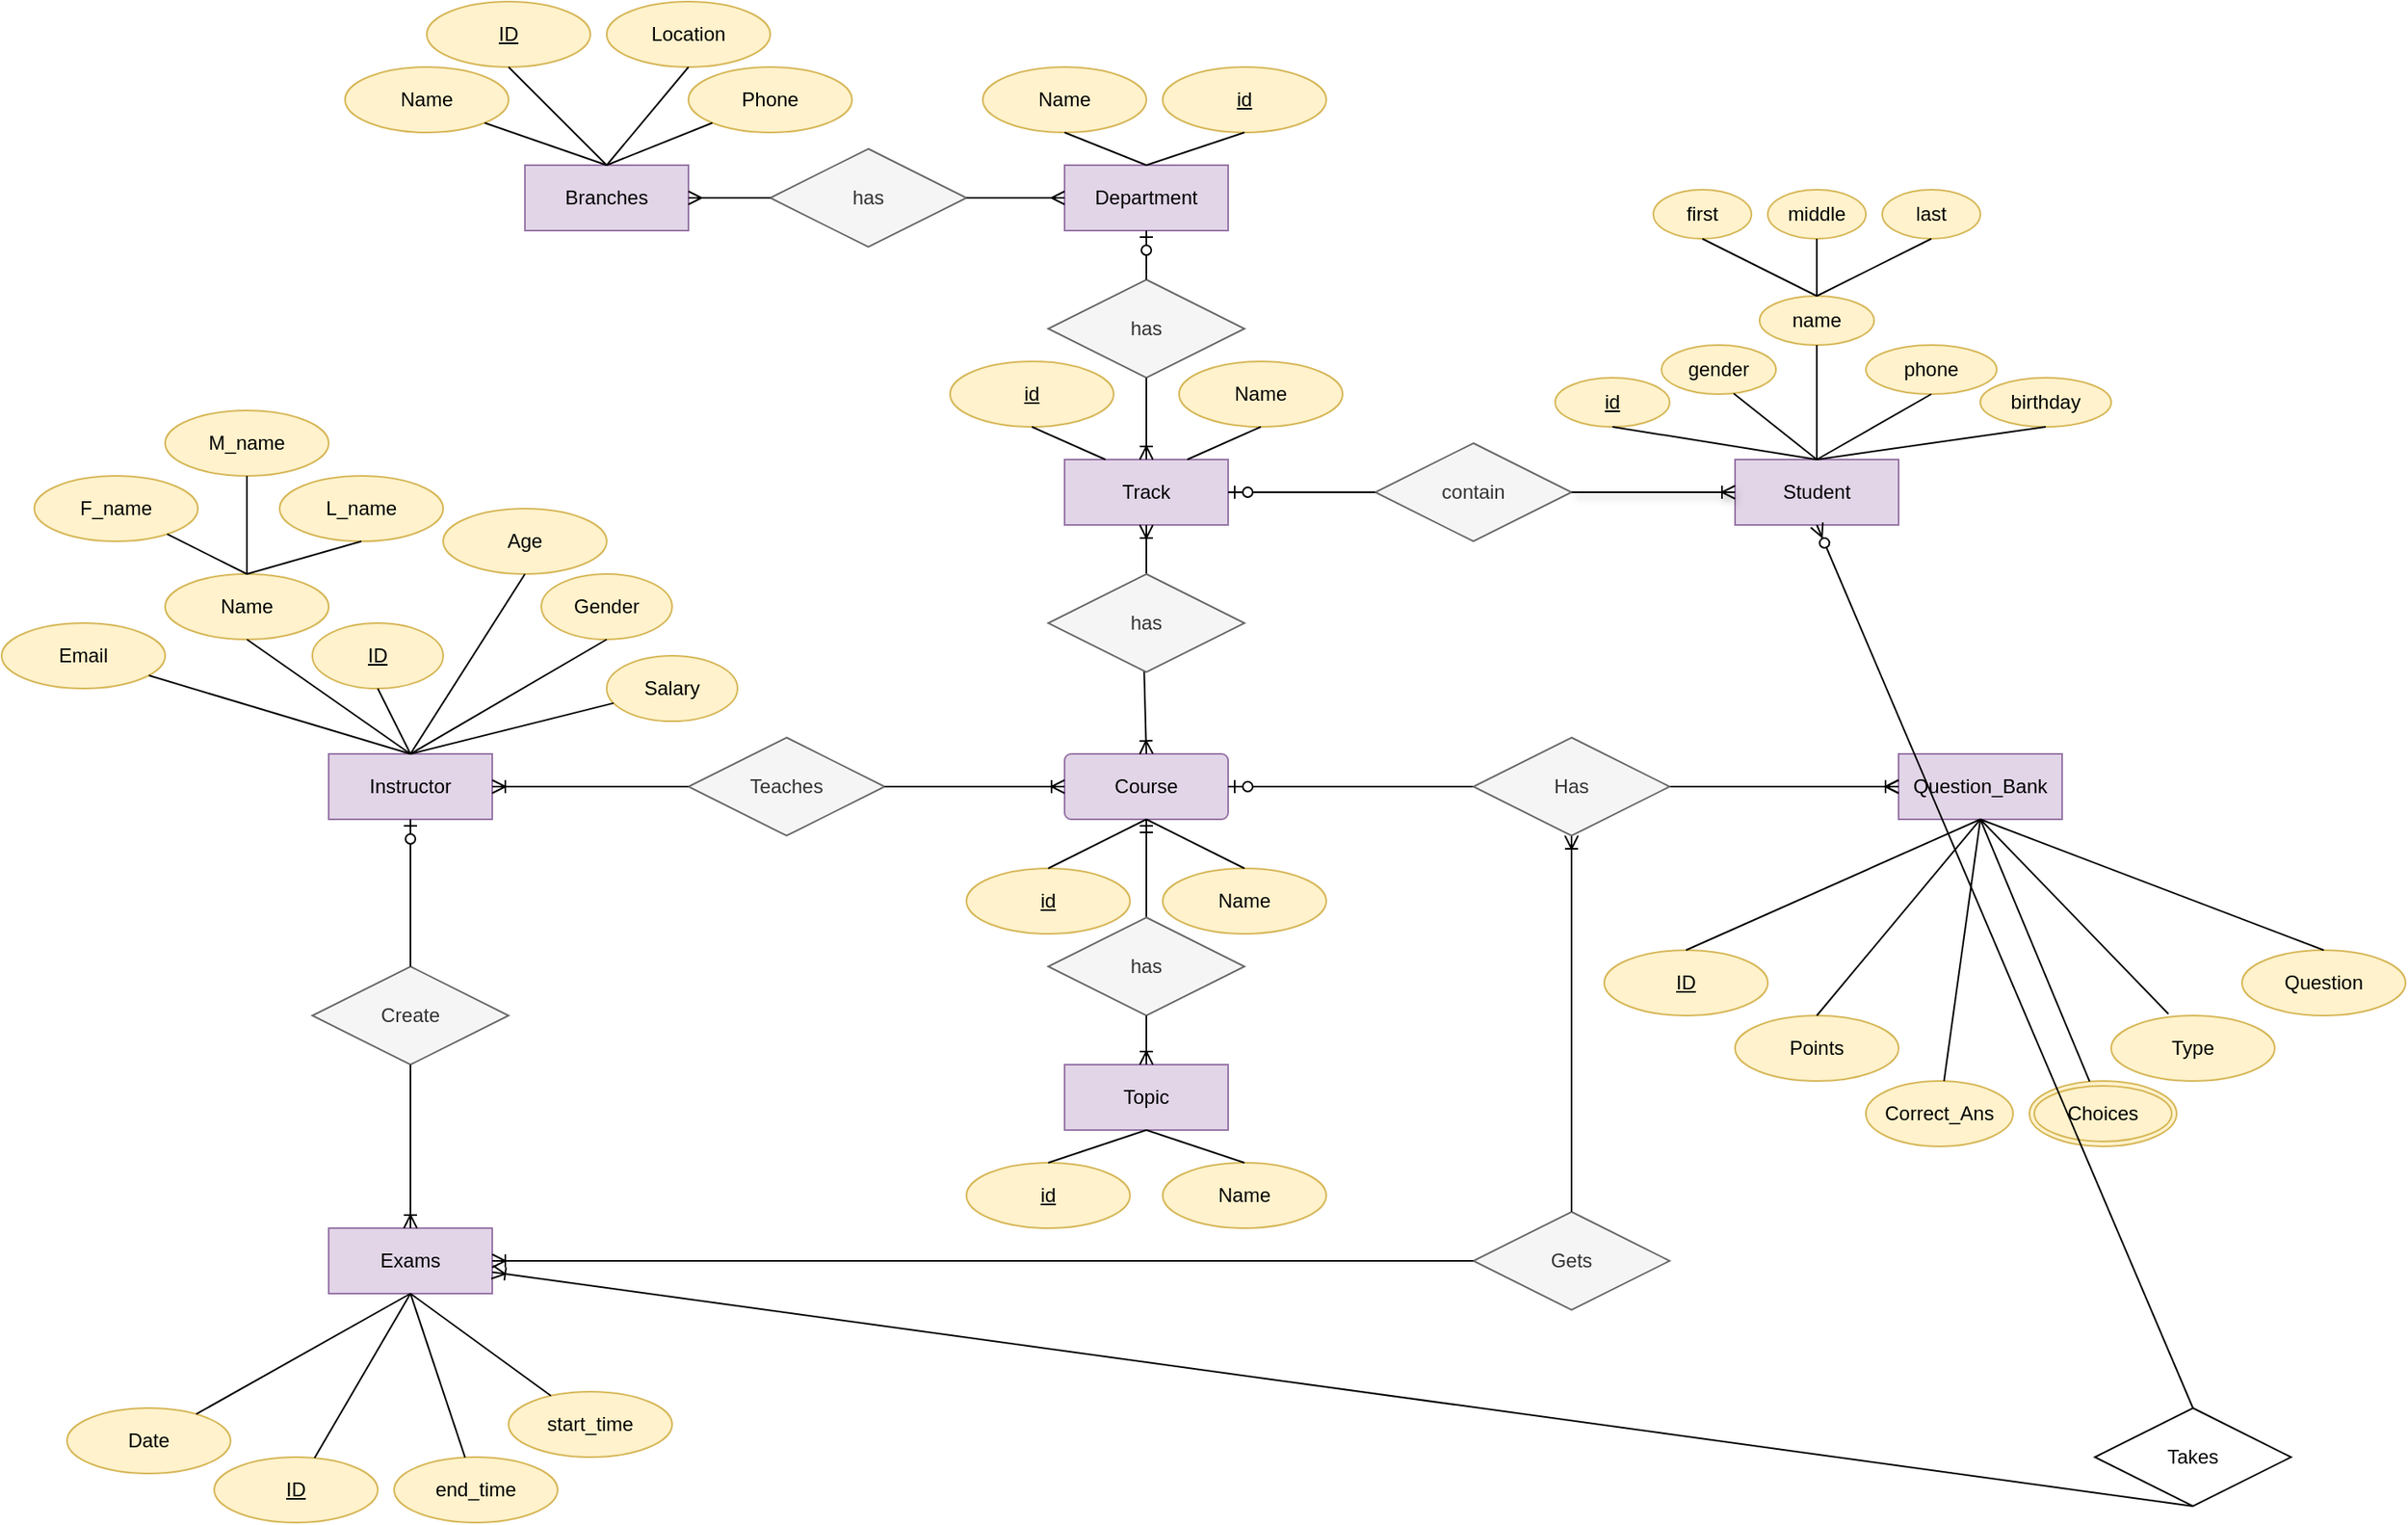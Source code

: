 <mxfile version="26.0.5">
  <diagram name="Page-1" id="814hH2JLdUSQldoOu_sA">
    <mxGraphModel dx="-4080" dy="834" grid="1" gridSize="10" guides="1" tooltips="1" connect="1" arrows="1" fold="1" page="0" pageScale="1" pageWidth="1400" pageHeight="850" math="0" shadow="0">
      <root>
        <mxCell id="0" />
        <mxCell id="1" parent="0" />
        <mxCell id="0iq-7-bF7IzyFGE6YVm_-5" value="Name" style="ellipse;whiteSpace=wrap;html=1;align=center;fillColor=#fff2cc;strokeColor=#d6b656;" parent="1" vertex="1">
          <mxGeometry x="5960" y="20" width="100" height="40" as="geometry" />
        </mxCell>
        <mxCell id="0iq-7-bF7IzyFGE6YVm_-6" value="id" style="ellipse;whiteSpace=wrap;html=1;align=center;fontStyle=4;fillColor=#fff2cc;strokeColor=#d6b656;" parent="1" vertex="1">
          <mxGeometry x="6070" y="20" width="100" height="40" as="geometry" />
        </mxCell>
        <mxCell id="wmDvbTXlGFTgHskODQBr-15" value="Instructor" style="whiteSpace=wrap;html=1;align=center;fillColor=#e1d5e7;strokeColor=#9673a6;" parent="1" vertex="1">
          <mxGeometry x="5560" y="440" width="100" height="40" as="geometry" />
        </mxCell>
        <mxCell id="wmDvbTXlGFTgHskODQBr-16" value="Name" style="ellipse;whiteSpace=wrap;html=1;align=center;fillColor=#fff2cc;strokeColor=#d6b656;" parent="1" vertex="1">
          <mxGeometry x="5460" y="330" width="100" height="40" as="geometry" />
        </mxCell>
        <mxCell id="wmDvbTXlGFTgHskODQBr-17" value="Age" style="ellipse;whiteSpace=wrap;html=1;align=center;fillColor=#fff2cc;strokeColor=#d6b656;" parent="1" vertex="1">
          <mxGeometry x="5630" y="290" width="100" height="40" as="geometry" />
        </mxCell>
        <mxCell id="wmDvbTXlGFTgHskODQBr-18" value="Salary" style="ellipse;whiteSpace=wrap;html=1;align=center;fillColor=#fff2cc;strokeColor=#d6b656;" parent="1" vertex="1">
          <mxGeometry x="5730" y="380" width="80" height="40" as="geometry" />
        </mxCell>
        <mxCell id="wmDvbTXlGFTgHskODQBr-19" value="Gender" style="ellipse;whiteSpace=wrap;html=1;align=center;fillColor=#fff2cc;strokeColor=#d6b656;" parent="1" vertex="1">
          <mxGeometry x="5690" y="330" width="80" height="40" as="geometry" />
        </mxCell>
        <mxCell id="wmDvbTXlGFTgHskODQBr-20" value="ID" style="ellipse;whiteSpace=wrap;html=1;align=center;fontStyle=4;fillColor=#fff2cc;strokeColor=#d6b656;" parent="1" vertex="1">
          <mxGeometry x="6340" y="560" width="100" height="40" as="geometry" />
        </mxCell>
        <mxCell id="wmDvbTXlGFTgHskODQBr-23" value="ID" style="ellipse;whiteSpace=wrap;html=1;align=center;fontStyle=4;fillColor=#fff2cc;strokeColor=#d6b656;" parent="1" vertex="1">
          <mxGeometry x="5490" y="870" width="100" height="40" as="geometry" />
        </mxCell>
        <mxCell id="wmDvbTXlGFTgHskODQBr-26" value="ID" style="ellipse;whiteSpace=wrap;html=1;align=center;fontStyle=4;fillColor=#fff2cc;strokeColor=#d6b656;" parent="1" vertex="1">
          <mxGeometry x="5550" y="360" width="80" height="40" as="geometry" />
        </mxCell>
        <mxCell id="wmDvbTXlGFTgHskODQBr-27" value="Date" style="ellipse;whiteSpace=wrap;html=1;align=center;fillColor=#fff2cc;strokeColor=#d6b656;" parent="1" vertex="1">
          <mxGeometry x="5400" y="840" width="100" height="40" as="geometry" />
        </mxCell>
        <mxCell id="wmDvbTXlGFTgHskODQBr-28" value="F_name" style="ellipse;whiteSpace=wrap;html=1;align=center;fillColor=#fff2cc;strokeColor=#d6b656;" parent="1" vertex="1">
          <mxGeometry x="5380" y="270" width="100" height="40" as="geometry" />
        </mxCell>
        <mxCell id="wmDvbTXlGFTgHskODQBr-29" value="M_name" style="ellipse;whiteSpace=wrap;html=1;align=center;fillColor=#fff2cc;strokeColor=#d6b656;" parent="1" vertex="1">
          <mxGeometry x="5460" y="230" width="100" height="40" as="geometry" />
        </mxCell>
        <mxCell id="wmDvbTXlGFTgHskODQBr-30" value="L_name" style="ellipse;whiteSpace=wrap;html=1;align=center;fillColor=#fff2cc;strokeColor=#d6b656;" parent="1" vertex="1">
          <mxGeometry x="5530" y="270" width="100" height="40" as="geometry" />
        </mxCell>
        <mxCell id="wmDvbTXlGFTgHskODQBr-31" value="Email" style="ellipse;whiteSpace=wrap;html=1;align=center;fillColor=#fff2cc;strokeColor=#d6b656;" parent="1" vertex="1">
          <mxGeometry x="5360" y="360" width="100" height="40" as="geometry" />
        </mxCell>
        <mxCell id="wmDvbTXlGFTgHskODQBr-32" value="" style="endArrow=none;html=1;rounded=0;entryX=0.5;entryY=0;entryDx=0;entryDy=0;" parent="1" source="wmDvbTXlGFTgHskODQBr-29" target="wmDvbTXlGFTgHskODQBr-16" edge="1">
          <mxGeometry relative="1" as="geometry">
            <mxPoint x="5360" y="320" as="sourcePoint" />
            <mxPoint x="5520" y="320" as="targetPoint" />
          </mxGeometry>
        </mxCell>
        <mxCell id="wmDvbTXlGFTgHskODQBr-33" value="" style="endArrow=none;html=1;rounded=0;exitX=0.5;exitY=1;exitDx=0;exitDy=0;" parent="1" source="wmDvbTXlGFTgHskODQBr-30" edge="1">
          <mxGeometry relative="1" as="geometry">
            <mxPoint x="5360" y="320" as="sourcePoint" />
            <mxPoint x="5510" y="330" as="targetPoint" />
          </mxGeometry>
        </mxCell>
        <mxCell id="wmDvbTXlGFTgHskODQBr-34" value="" style="endArrow=none;html=1;rounded=0;entryX=0.5;entryY=1;entryDx=0;entryDy=0;" parent="1" target="wmDvbTXlGFTgHskODQBr-16" edge="1">
          <mxGeometry relative="1" as="geometry">
            <mxPoint x="5610" y="440" as="sourcePoint" />
            <mxPoint x="5520" y="320" as="targetPoint" />
          </mxGeometry>
        </mxCell>
        <mxCell id="wmDvbTXlGFTgHskODQBr-35" value="" style="endArrow=none;html=1;rounded=0;exitX=0.5;exitY=0;exitDx=0;exitDy=0;" parent="1" source="wmDvbTXlGFTgHskODQBr-16" target="wmDvbTXlGFTgHskODQBr-28" edge="1">
          <mxGeometry relative="1" as="geometry">
            <mxPoint x="5360" y="320" as="sourcePoint" />
            <mxPoint x="5520" y="320" as="targetPoint" />
          </mxGeometry>
        </mxCell>
        <mxCell id="wmDvbTXlGFTgHskODQBr-36" value="" style="endArrow=none;html=1;rounded=0;exitX=0.5;exitY=1;exitDx=0;exitDy=0;" parent="1" source="wmDvbTXlGFTgHskODQBr-26" edge="1">
          <mxGeometry relative="1" as="geometry">
            <mxPoint x="5360" y="320" as="sourcePoint" />
            <mxPoint x="5610" y="440" as="targetPoint" />
          </mxGeometry>
        </mxCell>
        <mxCell id="wmDvbTXlGFTgHskODQBr-37" value="" style="endArrow=none;html=1;rounded=0;exitX=0.5;exitY=0;exitDx=0;exitDy=0;" parent="1" source="wmDvbTXlGFTgHskODQBr-15" target="wmDvbTXlGFTgHskODQBr-31" edge="1">
          <mxGeometry relative="1" as="geometry">
            <mxPoint x="5360" y="320" as="sourcePoint" />
            <mxPoint x="5520" y="320" as="targetPoint" />
          </mxGeometry>
        </mxCell>
        <mxCell id="wmDvbTXlGFTgHskODQBr-40" value="" style="endArrow=none;html=1;rounded=0;exitX=0.5;exitY=0;exitDx=0;exitDy=0;entryX=0.5;entryY=1;entryDx=0;entryDy=0;" parent="1" source="wmDvbTXlGFTgHskODQBr-15" target="wmDvbTXlGFTgHskODQBr-17" edge="1">
          <mxGeometry relative="1" as="geometry">
            <mxPoint x="5360" y="320" as="sourcePoint" />
            <mxPoint x="5520" y="320" as="targetPoint" />
          </mxGeometry>
        </mxCell>
        <mxCell id="wmDvbTXlGFTgHskODQBr-41" value="" style="endArrow=none;html=1;rounded=0;entryX=0.5;entryY=1;entryDx=0;entryDy=0;" parent="1" target="wmDvbTXlGFTgHskODQBr-19" edge="1">
          <mxGeometry relative="1" as="geometry">
            <mxPoint x="5610" y="440" as="sourcePoint" />
            <mxPoint x="5520" y="320" as="targetPoint" />
          </mxGeometry>
        </mxCell>
        <mxCell id="wmDvbTXlGFTgHskODQBr-42" value="" style="endArrow=none;html=1;rounded=0;exitX=0.5;exitY=0;exitDx=0;exitDy=0;" parent="1" source="wmDvbTXlGFTgHskODQBr-15" target="wmDvbTXlGFTgHskODQBr-18" edge="1">
          <mxGeometry relative="1" as="geometry">
            <mxPoint x="5360" y="320" as="sourcePoint" />
            <mxPoint x="5750" y="460" as="targetPoint" />
          </mxGeometry>
        </mxCell>
        <mxCell id="wmDvbTXlGFTgHskODQBr-43" value="Exams" style="whiteSpace=wrap;html=1;align=center;fillColor=#e1d5e7;strokeColor=#9673a6;" parent="1" vertex="1">
          <mxGeometry x="5560" y="730" width="100" height="40" as="geometry" />
        </mxCell>
        <mxCell id="wmDvbTXlGFTgHskODQBr-44" value="Question_Bank" style="whiteSpace=wrap;html=1;align=center;fillColor=#e1d5e7;strokeColor=#9673a6;" parent="1" vertex="1">
          <mxGeometry x="6520" y="440" width="100" height="40" as="geometry" />
        </mxCell>
        <mxCell id="wmDvbTXlGFTgHskODQBr-45" value="end_time" style="ellipse;whiteSpace=wrap;html=1;align=center;fillColor=#fff2cc;strokeColor=#d6b656;" parent="1" vertex="1">
          <mxGeometry x="5600" y="870" width="100" height="40" as="geometry" />
        </mxCell>
        <mxCell id="wmDvbTXlGFTgHskODQBr-46" value="start_time" style="ellipse;whiteSpace=wrap;html=1;align=center;fillColor=#fff2cc;strokeColor=#d6b656;" parent="1" vertex="1">
          <mxGeometry x="5670" y="830" width="100" height="40" as="geometry" />
        </mxCell>
        <mxCell id="wmDvbTXlGFTgHskODQBr-47" value="Type" style="ellipse;whiteSpace=wrap;html=1;align=center;fillColor=#fff2cc;strokeColor=#d6b656;" parent="1" vertex="1">
          <mxGeometry x="6650" y="600" width="100" height="40" as="geometry" />
        </mxCell>
        <mxCell id="wmDvbTXlGFTgHskODQBr-48" value="" style="endArrow=none;html=1;rounded=0;exitX=0.5;exitY=1;exitDx=0;exitDy=0;" parent="1" source="wmDvbTXlGFTgHskODQBr-43" target="wmDvbTXlGFTgHskODQBr-46" edge="1">
          <mxGeometry relative="1" as="geometry">
            <mxPoint x="5445" y="870" as="sourcePoint" />
            <mxPoint x="5615" y="930" as="targetPoint" />
          </mxGeometry>
        </mxCell>
        <mxCell id="wmDvbTXlGFTgHskODQBr-49" value="" style="endArrow=none;html=1;rounded=0;entryX=0.5;entryY=1;entryDx=0;entryDy=0;" parent="1" source="wmDvbTXlGFTgHskODQBr-45" target="wmDvbTXlGFTgHskODQBr-43" edge="1">
          <mxGeometry relative="1" as="geometry">
            <mxPoint x="5445" y="870" as="sourcePoint" />
            <mxPoint x="5605" y="870" as="targetPoint" />
          </mxGeometry>
        </mxCell>
        <mxCell id="wmDvbTXlGFTgHskODQBr-50" value="" style="endArrow=none;html=1;rounded=0;entryX=0.5;entryY=1;entryDx=0;entryDy=0;" parent="1" source="wmDvbTXlGFTgHskODQBr-27" edge="1">
          <mxGeometry relative="1" as="geometry">
            <mxPoint x="5405" y="840" as="sourcePoint" />
            <mxPoint x="5610" y="770" as="targetPoint" />
          </mxGeometry>
        </mxCell>
        <mxCell id="wmDvbTXlGFTgHskODQBr-51" value="" style="endArrow=none;html=1;rounded=0;entryX=0.5;entryY=1;entryDx=0;entryDy=0;" parent="1" source="wmDvbTXlGFTgHskODQBr-23" target="wmDvbTXlGFTgHskODQBr-43" edge="1">
          <mxGeometry relative="1" as="geometry">
            <mxPoint x="5395" y="900" as="sourcePoint" />
            <mxPoint x="5605" y="870" as="targetPoint" />
          </mxGeometry>
        </mxCell>
        <mxCell id="wmDvbTXlGFTgHskODQBr-54" value="Points" style="ellipse;whiteSpace=wrap;html=1;align=center;fillColor=#fff2cc;strokeColor=#d6b656;" parent="1" vertex="1">
          <mxGeometry x="6420" y="600" width="100" height="40" as="geometry" />
        </mxCell>
        <mxCell id="wmDvbTXlGFTgHskODQBr-56" value="Correct_Ans" style="ellipse;whiteSpace=wrap;html=1;align=center;fillColor=#fff2cc;strokeColor=#d6b656;" parent="1" vertex="1">
          <mxGeometry x="6500" y="640" width="90" height="40" as="geometry" />
        </mxCell>
        <mxCell id="wmDvbTXlGFTgHskODQBr-57" value="Question" style="ellipse;whiteSpace=wrap;html=1;align=center;fillColor=#fff2cc;strokeColor=#d6b656;" parent="1" vertex="1">
          <mxGeometry x="6730" y="560" width="100" height="40" as="geometry" />
        </mxCell>
        <mxCell id="wmDvbTXlGFTgHskODQBr-59" value="Choices" style="ellipse;shape=doubleEllipse;margin=3;whiteSpace=wrap;html=1;align=center;fillColor=#fff2cc;strokeColor=#d6b656;" parent="1" vertex="1">
          <mxGeometry x="6600" y="640" width="90" height="40" as="geometry" />
        </mxCell>
        <mxCell id="wmDvbTXlGFTgHskODQBr-60" value="" style="endArrow=none;html=1;rounded=0;entryX=0.5;entryY=1;entryDx=0;entryDy=0;exitX=0.5;exitY=0;exitDx=0;exitDy=0;" parent="1" source="wmDvbTXlGFTgHskODQBr-20" target="wmDvbTXlGFTgHskODQBr-44" edge="1">
          <mxGeometry relative="1" as="geometry">
            <mxPoint x="6456" y="420" as="sourcePoint" />
            <mxPoint x="6486.06" y="390" as="targetPoint" />
          </mxGeometry>
        </mxCell>
        <mxCell id="wmDvbTXlGFTgHskODQBr-62" value="" style="endArrow=none;html=1;rounded=0;exitX=0.5;exitY=0;exitDx=0;exitDy=0;entryX=0.5;entryY=1;entryDx=0;entryDy=0;" parent="1" source="wmDvbTXlGFTgHskODQBr-57" target="wmDvbTXlGFTgHskODQBr-44" edge="1">
          <mxGeometry relative="1" as="geometry">
            <mxPoint x="6326.06" y="390" as="sourcePoint" />
            <mxPoint x="6486.06" y="390" as="targetPoint" />
          </mxGeometry>
        </mxCell>
        <mxCell id="wmDvbTXlGFTgHskODQBr-63" value="" style="endArrow=none;html=1;rounded=0;entryX=0.5;entryY=1;entryDx=0;entryDy=0;exitX=0.5;exitY=0;exitDx=0;exitDy=0;" parent="1" source="wmDvbTXlGFTgHskODQBr-54" target="wmDvbTXlGFTgHskODQBr-44" edge="1">
          <mxGeometry relative="1" as="geometry">
            <mxPoint x="6422.996" y="511.182" as="sourcePoint" />
            <mxPoint x="6486.06" y="390" as="targetPoint" />
          </mxGeometry>
        </mxCell>
        <mxCell id="wmDvbTXlGFTgHskODQBr-64" value="" style="endArrow=none;html=1;rounded=0;exitX=0.35;exitY=-0.025;exitDx=0;exitDy=0;exitPerimeter=0;entryX=0.5;entryY=1;entryDx=0;entryDy=0;" parent="1" source="wmDvbTXlGFTgHskODQBr-47" target="wmDvbTXlGFTgHskODQBr-44" edge="1">
          <mxGeometry relative="1" as="geometry">
            <mxPoint x="6326.06" y="390" as="sourcePoint" />
            <mxPoint x="6486.06" y="390" as="targetPoint" />
          </mxGeometry>
        </mxCell>
        <mxCell id="wmDvbTXlGFTgHskODQBr-65" value="" style="endArrow=none;html=1;rounded=0;exitX=0.5;exitY=1;exitDx=0;exitDy=0;" parent="1" source="wmDvbTXlGFTgHskODQBr-44" target="wmDvbTXlGFTgHskODQBr-56" edge="1">
          <mxGeometry relative="1" as="geometry">
            <mxPoint x="6326.06" y="390" as="sourcePoint" />
            <mxPoint x="6476.06" y="390" as="targetPoint" />
          </mxGeometry>
        </mxCell>
        <mxCell id="wmDvbTXlGFTgHskODQBr-66" value="" style="endArrow=none;html=1;rounded=0;entryX=0.5;entryY=1;entryDx=0;entryDy=0;" parent="1" source="wmDvbTXlGFTgHskODQBr-59" target="wmDvbTXlGFTgHskODQBr-44" edge="1">
          <mxGeometry relative="1" as="geometry">
            <mxPoint x="6326.06" y="390" as="sourcePoint" />
            <mxPoint x="6590" y="540" as="targetPoint" />
          </mxGeometry>
        </mxCell>
        <mxCell id="wmDvbTXlGFTgHskODQBr-67" value="Create" style="shape=rhombus;perimeter=rhombusPerimeter;whiteSpace=wrap;html=1;align=center;fillColor=#f5f5f5;fontColor=#333333;strokeColor=#666666;" parent="1" vertex="1">
          <mxGeometry x="5550" y="570" width="120" height="60" as="geometry" />
        </mxCell>
        <mxCell id="wmDvbTXlGFTgHskODQBr-69" value="" style="fontSize=12;html=1;endArrow=ERzeroToOne;endFill=1;rounded=0;" parent="1" source="wmDvbTXlGFTgHskODQBr-67" target="wmDvbTXlGFTgHskODQBr-15" edge="1">
          <mxGeometry width="100" height="100" relative="1" as="geometry">
            <mxPoint x="5020" y="580" as="sourcePoint" />
            <mxPoint x="5120" y="480" as="targetPoint" />
          </mxGeometry>
        </mxCell>
        <mxCell id="wmDvbTXlGFTgHskODQBr-70" value="" style="fontSize=12;html=1;endArrow=ERoneToMany;rounded=0;exitX=0.5;exitY=1;exitDx=0;exitDy=0;" parent="1" source="wmDvbTXlGFTgHskODQBr-67" target="wmDvbTXlGFTgHskODQBr-43" edge="1">
          <mxGeometry width="100" height="100" relative="1" as="geometry">
            <mxPoint x="5865" y="840" as="sourcePoint" />
            <mxPoint x="5965" y="740" as="targetPoint" />
          </mxGeometry>
        </mxCell>
        <mxCell id="wmDvbTXlGFTgHskODQBr-71" value="Gets" style="shape=rhombus;perimeter=rhombusPerimeter;whiteSpace=wrap;html=1;align=center;fillColor=#f5f5f5;fontColor=#333333;strokeColor=#666666;" parent="1" vertex="1">
          <mxGeometry x="6260" y="720" width="120" height="60" as="geometry" />
        </mxCell>
        <mxCell id="wmDvbTXlGFTgHskODQBr-72" value="" style="fontSize=12;html=1;endArrow=ERoneToMany;rounded=0;" parent="1" target="wmDvbTXlGFTgHskODQBr-44" edge="1">
          <mxGeometry width="100" height="100" relative="1" as="geometry">
            <mxPoint x="6420" y="460" as="sourcePoint" />
            <mxPoint x="5160" y="540" as="targetPoint" />
          </mxGeometry>
        </mxCell>
        <mxCell id="wmDvbTXlGFTgHskODQBr-73" value="" style="fontSize=12;html=1;endArrow=ERoneToMany;rounded=0;" parent="1" source="wmDvbTXlGFTgHskODQBr-71" target="wmDvbTXlGFTgHskODQBr-43" edge="1">
          <mxGeometry width="100" height="100" relative="1" as="geometry">
            <mxPoint x="5865" y="900" as="sourcePoint" />
            <mxPoint x="5965" y="800" as="targetPoint" />
          </mxGeometry>
        </mxCell>
        <mxCell id="0iq-7-bF7IzyFGE6YVm_-7" value="Department" style="whiteSpace=wrap;html=1;align=center;fillColor=#e1d5e7;strokeColor=#9673a6;" parent="1" vertex="1">
          <mxGeometry x="6010" y="80" width="100" height="40" as="geometry" />
        </mxCell>
        <mxCell id="0iq-7-bF7IzyFGE6YVm_-8" value="Track" style="whiteSpace=wrap;html=1;align=center;fillColor=#e1d5e7;strokeColor=#9673a6;" parent="1" vertex="1">
          <mxGeometry x="6010" y="260" width="100" height="40" as="geometry" />
        </mxCell>
        <mxCell id="0iq-7-bF7IzyFGE6YVm_-11" value="" style="endArrow=none;html=1;rounded=0;exitX=0.5;exitY=1;exitDx=0;exitDy=0;entryX=0.5;entryY=0;entryDx=0;entryDy=0;" parent="1" source="0iq-7-bF7IzyFGE6YVm_-5" target="0iq-7-bF7IzyFGE6YVm_-7" edge="1">
          <mxGeometry relative="1" as="geometry">
            <mxPoint x="6290" y="280" as="sourcePoint" />
            <mxPoint x="6450" y="280" as="targetPoint" />
          </mxGeometry>
        </mxCell>
        <mxCell id="0iq-7-bF7IzyFGE6YVm_-12" value="" style="endArrow=none;html=1;rounded=0;exitX=0.5;exitY=1;exitDx=0;exitDy=0;" parent="1" source="0iq-7-bF7IzyFGE6YVm_-6" edge="1">
          <mxGeometry relative="1" as="geometry">
            <mxPoint x="5990" y="70" as="sourcePoint" />
            <mxPoint x="6060" y="80" as="targetPoint" />
          </mxGeometry>
        </mxCell>
        <mxCell id="0iq-7-bF7IzyFGE6YVm_-13" value="id" style="ellipse;whiteSpace=wrap;html=1;align=center;fontStyle=4;fillColor=#fff2cc;strokeColor=#d6b656;" parent="1" vertex="1">
          <mxGeometry x="6310" y="210" width="70" height="30" as="geometry" />
        </mxCell>
        <mxCell id="0iq-7-bF7IzyFGE6YVm_-15" value="id" style="ellipse;whiteSpace=wrap;html=1;align=center;fontStyle=4;fillColor=#fff2cc;strokeColor=#d6b656;" parent="1" vertex="1">
          <mxGeometry x="5950" y="510" width="100" height="40" as="geometry" />
        </mxCell>
        <mxCell id="0iq-7-bF7IzyFGE6YVm_-17" value="id" style="ellipse;whiteSpace=wrap;html=1;align=center;fontStyle=4;fillColor=#fff2cc;strokeColor=#d6b656;" parent="1" vertex="1">
          <mxGeometry x="5940" y="200" width="100" height="40" as="geometry" />
        </mxCell>
        <mxCell id="0iq-7-bF7IzyFGE6YVm_-19" value="Name" style="ellipse;whiteSpace=wrap;html=1;align=center;fillColor=#fff2cc;strokeColor=#d6b656;" parent="1" vertex="1">
          <mxGeometry x="6080" y="200" width="100" height="40" as="geometry" />
        </mxCell>
        <mxCell id="0iq-7-bF7IzyFGE6YVm_-20" value="" style="endArrow=none;html=1;rounded=0;exitX=0.5;exitY=1;exitDx=0;exitDy=0;entryX=0.25;entryY=0;entryDx=0;entryDy=0;" parent="1" source="0iq-7-bF7IzyFGE6YVm_-17" target="0iq-7-bF7IzyFGE6YVm_-8" edge="1">
          <mxGeometry relative="1" as="geometry">
            <mxPoint x="6290" y="280" as="sourcePoint" />
            <mxPoint x="6450" y="280" as="targetPoint" />
          </mxGeometry>
        </mxCell>
        <mxCell id="0iq-7-bF7IzyFGE6YVm_-21" value="" style="endArrow=none;html=1;rounded=0;entryX=0.5;entryY=1;entryDx=0;entryDy=0;exitX=0.75;exitY=0;exitDx=0;exitDy=0;" parent="1" source="0iq-7-bF7IzyFGE6YVm_-8" target="0iq-7-bF7IzyFGE6YVm_-19" edge="1">
          <mxGeometry relative="1" as="geometry">
            <mxPoint x="6060" y="320" as="sourcePoint" />
            <mxPoint x="6450" y="280" as="targetPoint" />
          </mxGeometry>
        </mxCell>
        <mxCell id="0iq-7-bF7IzyFGE6YVm_-22" value="Course" style="rounded=1;arcSize=10;whiteSpace=wrap;html=1;align=center;fillColor=#e1d5e7;strokeColor=#9673a6;" parent="1" vertex="1">
          <mxGeometry x="6010" y="440" width="100" height="40" as="geometry" />
        </mxCell>
        <mxCell id="0iq-7-bF7IzyFGE6YVm_-23" value="Name" style="ellipse;whiteSpace=wrap;html=1;align=center;fillColor=#fff2cc;strokeColor=#d6b656;" parent="1" vertex="1">
          <mxGeometry x="6070" y="510" width="100" height="40" as="geometry" />
        </mxCell>
        <mxCell id="0iq-7-bF7IzyFGE6YVm_-24" value="" style="endArrow=none;html=1;rounded=0;exitX=0.5;exitY=0;exitDx=0;exitDy=0;entryX=0.5;entryY=1;entryDx=0;entryDy=0;" parent="1" source="0iq-7-bF7IzyFGE6YVm_-15" target="0iq-7-bF7IzyFGE6YVm_-22" edge="1">
          <mxGeometry relative="1" as="geometry">
            <mxPoint x="6020" y="530" as="sourcePoint" />
            <mxPoint x="6180" y="530" as="targetPoint" />
          </mxGeometry>
        </mxCell>
        <mxCell id="0iq-7-bF7IzyFGE6YVm_-25" value="" style="endArrow=none;html=1;rounded=0;exitX=0.5;exitY=1;exitDx=0;exitDy=0;entryX=0.5;entryY=0;entryDx=0;entryDy=0;" parent="1" source="0iq-7-bF7IzyFGE6YVm_-22" target="0iq-7-bF7IzyFGE6YVm_-23" edge="1">
          <mxGeometry relative="1" as="geometry">
            <mxPoint x="6060" y="530" as="sourcePoint" />
            <mxPoint x="6220" y="530" as="targetPoint" />
          </mxGeometry>
        </mxCell>
        <mxCell id="0iq-7-bF7IzyFGE6YVm_-27" value="has" style="shape=rhombus;perimeter=rhombusPerimeter;whiteSpace=wrap;html=1;align=center;fillColor=#f5f5f5;fontColor=#333333;strokeColor=#666666;" parent="1" vertex="1">
          <mxGeometry x="6000" y="150" width="120" height="60" as="geometry" />
        </mxCell>
        <mxCell id="0iq-7-bF7IzyFGE6YVm_-28" value="" style="fontSize=12;html=1;endArrow=ERzeroToOne;endFill=1;rounded=0;exitX=0.5;exitY=0;exitDx=0;exitDy=0;" parent="1" source="0iq-7-bF7IzyFGE6YVm_-27" target="0iq-7-bF7IzyFGE6YVm_-7" edge="1">
          <mxGeometry width="100" height="100" relative="1" as="geometry">
            <mxPoint x="6000" y="250" as="sourcePoint" />
            <mxPoint x="6090" y="130" as="targetPoint" />
          </mxGeometry>
        </mxCell>
        <mxCell id="0iq-7-bF7IzyFGE6YVm_-29" value="" style="fontSize=12;html=1;endArrow=ERoneToMany;rounded=0;exitX=0.5;exitY=1;exitDx=0;exitDy=0;entryX=0.5;entryY=0;entryDx=0;entryDy=0;" parent="1" source="0iq-7-bF7IzyFGE6YVm_-27" target="0iq-7-bF7IzyFGE6YVm_-8" edge="1">
          <mxGeometry width="100" height="100" relative="1" as="geometry">
            <mxPoint x="6090" y="220" as="sourcePoint" />
            <mxPoint x="5990" y="320" as="targetPoint" />
          </mxGeometry>
        </mxCell>
        <mxCell id="0iq-7-bF7IzyFGE6YVm_-31" value="" style="fontSize=12;html=1;endArrow=ERoneToMany;rounded=0;entryX=0.5;entryY=1;entryDx=0;entryDy=0;" parent="1" source="0iq-7-bF7IzyFGE6YVm_-30" target="0iq-7-bF7IzyFGE6YVm_-8" edge="1">
          <mxGeometry width="100" height="100" relative="1" as="geometry">
            <mxPoint x="6060" y="400" as="sourcePoint" />
            <mxPoint x="6060" y="319.999" as="targetPoint" />
          </mxGeometry>
        </mxCell>
        <mxCell id="0iq-7-bF7IzyFGE6YVm_-33" value="" style="fontSize=12;html=1;endArrow=ERoneToMany;rounded=0;entryX=0.5;entryY=0;entryDx=0;entryDy=0;exitX=0.487;exitY=0.853;exitDx=0;exitDy=0;exitPerimeter=0;" parent="1" source="0iq-7-bF7IzyFGE6YVm_-30" target="0iq-7-bF7IzyFGE6YVm_-22" edge="1">
          <mxGeometry width="100" height="100" relative="1" as="geometry">
            <mxPoint x="6060" y="460" as="sourcePoint" />
            <mxPoint x="6070" y="410" as="targetPoint" />
          </mxGeometry>
        </mxCell>
        <mxCell id="0iq-7-bF7IzyFGE6YVm_-30" value="has" style="shape=rhombus;perimeter=rhombusPerimeter;whiteSpace=wrap;html=1;align=center;fillColor=#f5f5f5;fontColor=#333333;strokeColor=#666666;" parent="1" vertex="1">
          <mxGeometry x="6000" y="330" width="120" height="60" as="geometry" />
        </mxCell>
        <mxCell id="0iq-7-bF7IzyFGE6YVm_-36" value="Topic" style="whiteSpace=wrap;html=1;align=center;fillColor=#e1d5e7;strokeColor=#9673a6;" parent="1" vertex="1">
          <mxGeometry x="6010" y="630" width="100" height="40" as="geometry" />
        </mxCell>
        <mxCell id="0iq-7-bF7IzyFGE6YVm_-37" value="id" style="ellipse;whiteSpace=wrap;html=1;align=center;fontStyle=4;fillColor=#fff2cc;strokeColor=#d6b656;" parent="1" vertex="1">
          <mxGeometry x="5950" y="690" width="100" height="40" as="geometry" />
        </mxCell>
        <mxCell id="0iq-7-bF7IzyFGE6YVm_-38" value="Name" style="ellipse;whiteSpace=wrap;html=1;align=center;fillColor=#fff2cc;strokeColor=#d6b656;" parent="1" vertex="1">
          <mxGeometry x="6070" y="690" width="100" height="40" as="geometry" />
        </mxCell>
        <mxCell id="0iq-7-bF7IzyFGE6YVm_-39" value="" style="endArrow=none;html=1;rounded=0;exitX=0.5;exitY=0;exitDx=0;exitDy=0;entryX=0.5;entryY=1;entryDx=0;entryDy=0;" parent="1" target="0iq-7-bF7IzyFGE6YVm_-36" edge="1">
          <mxGeometry relative="1" as="geometry">
            <mxPoint x="6000" y="690" as="sourcePoint" />
            <mxPoint x="6060" y="660" as="targetPoint" />
          </mxGeometry>
        </mxCell>
        <mxCell id="0iq-7-bF7IzyFGE6YVm_-40" value="" style="endArrow=none;html=1;rounded=0;entryX=0.5;entryY=0;entryDx=0;entryDy=0;exitX=0.5;exitY=1;exitDx=0;exitDy=0;" parent="1" source="0iq-7-bF7IzyFGE6YVm_-36" target="0iq-7-bF7IzyFGE6YVm_-38" edge="1">
          <mxGeometry relative="1" as="geometry">
            <mxPoint x="6050" y="650" as="sourcePoint" />
            <mxPoint x="6210" y="650" as="targetPoint" />
          </mxGeometry>
        </mxCell>
        <mxCell id="0iq-7-bF7IzyFGE6YVm_-41" value="" style="fontSize=12;html=1;endArrow=ERmandOne;rounded=0;entryX=0.5;entryY=1;entryDx=0;entryDy=0;" parent="1" target="0iq-7-bF7IzyFGE6YVm_-22" edge="1">
          <mxGeometry width="100" height="100" relative="1" as="geometry">
            <mxPoint x="6060" y="550" as="sourcePoint" />
            <mxPoint x="6090" y="550" as="targetPoint" />
          </mxGeometry>
        </mxCell>
        <mxCell id="0iq-7-bF7IzyFGE6YVm_-42" value="has" style="shape=rhombus;perimeter=rhombusPerimeter;whiteSpace=wrap;html=1;align=center;fillColor=#f5f5f5;fontColor=#333333;strokeColor=#666666;" parent="1" vertex="1">
          <mxGeometry x="6000" y="540" width="120" height="60" as="geometry" />
        </mxCell>
        <mxCell id="0iq-7-bF7IzyFGE6YVm_-43" value="" style="fontSize=12;html=1;endArrow=ERoneToMany;rounded=0;entryX=0.5;entryY=0;entryDx=0;entryDy=0;exitX=0.5;exitY=1;exitDx=0;exitDy=0;" parent="1" source="0iq-7-bF7IzyFGE6YVm_-42" target="0iq-7-bF7IzyFGE6YVm_-36" edge="1">
          <mxGeometry width="100" height="100" relative="1" as="geometry">
            <mxPoint x="5950" y="710" as="sourcePoint" />
            <mxPoint x="6050" y="610" as="targetPoint" />
          </mxGeometry>
        </mxCell>
        <mxCell id="0iq-7-bF7IzyFGE6YVm_-44" value="Student" style="whiteSpace=wrap;html=1;align=center;fillColor=#e1d5e7;strokeColor=#9673a6;" parent="1" vertex="1">
          <mxGeometry x="6420" y="260" width="100" height="40" as="geometry" />
        </mxCell>
        <mxCell id="0iq-7-bF7IzyFGE6YVm_-45" value="contain" style="shape=rhombus;perimeter=rhombusPerimeter;whiteSpace=wrap;html=1;align=center;fillColor=#f5f5f5;fontColor=#333333;strokeColor=#666666;" parent="1" vertex="1">
          <mxGeometry x="6200" y="250" width="120" height="60" as="geometry" />
        </mxCell>
        <mxCell id="0iq-7-bF7IzyFGE6YVm_-46" value="" style="fontSize=12;html=1;endArrow=ERzeroToOne;endFill=1;rounded=0;entryX=1;entryY=0.5;entryDx=0;entryDy=0;" parent="1" source="0iq-7-bF7IzyFGE6YVm_-45" target="0iq-7-bF7IzyFGE6YVm_-8" edge="1">
          <mxGeometry width="100" height="100" relative="1" as="geometry">
            <mxPoint x="6090" y="410" as="sourcePoint" />
            <mxPoint x="6120" y="280" as="targetPoint" />
          </mxGeometry>
        </mxCell>
        <mxCell id="0iq-7-bF7IzyFGE6YVm_-47" value="" style="fontSize=12;html=1;endArrow=ERoneToMany;rounded=0;shadow=1;entryX=0;entryY=0.5;entryDx=0;entryDy=0;exitX=1;exitY=0.5;exitDx=0;exitDy=0;" parent="1" source="0iq-7-bF7IzyFGE6YVm_-45" target="0iq-7-bF7IzyFGE6YVm_-44" edge="1">
          <mxGeometry width="100" height="100" relative="1" as="geometry">
            <mxPoint x="6290" y="410" as="sourcePoint" />
            <mxPoint x="6390" y="310" as="targetPoint" />
          </mxGeometry>
        </mxCell>
        <mxCell id="0iq-7-bF7IzyFGE6YVm_-48" value="gender" style="ellipse;whiteSpace=wrap;html=1;align=center;fillColor=#fff2cc;strokeColor=#d6b656;" parent="1" vertex="1">
          <mxGeometry x="6375" y="190" width="70" height="30" as="geometry" />
        </mxCell>
        <mxCell id="0iq-7-bF7IzyFGE6YVm_-49" value="first" style="ellipse;whiteSpace=wrap;html=1;align=center;fillColor=#fff2cc;strokeColor=#d6b656;" parent="1" vertex="1">
          <mxGeometry x="6370" y="95" width="60" height="30" as="geometry" />
        </mxCell>
        <mxCell id="0iq-7-bF7IzyFGE6YVm_-50" value="last" style="ellipse;whiteSpace=wrap;html=1;align=center;fillColor=#fff2cc;strokeColor=#d6b656;" parent="1" vertex="1">
          <mxGeometry x="6510" y="95" width="60" height="30" as="geometry" />
        </mxCell>
        <mxCell id="0iq-7-bF7IzyFGE6YVm_-51" value="middle" style="ellipse;whiteSpace=wrap;html=1;align=center;fillColor=#fff2cc;strokeColor=#d6b656;" parent="1" vertex="1">
          <mxGeometry x="6440" y="95" width="60" height="30" as="geometry" />
        </mxCell>
        <mxCell id="0iq-7-bF7IzyFGE6YVm_-53" value="birthday" style="ellipse;whiteSpace=wrap;html=1;align=center;fillColor=#fff2cc;strokeColor=#d6b656;" parent="1" vertex="1">
          <mxGeometry x="6570" y="210" width="80" height="30" as="geometry" />
        </mxCell>
        <mxCell id="0iq-7-bF7IzyFGE6YVm_-54" value="phone" style="ellipse;whiteSpace=wrap;html=1;align=center;fillColor=#fff2cc;strokeColor=#d6b656;" parent="1" vertex="1">
          <mxGeometry x="6500" y="190" width="80" height="30" as="geometry" />
        </mxCell>
        <mxCell id="0iq-7-bF7IzyFGE6YVm_-55" value="name" style="ellipse;whiteSpace=wrap;html=1;align=center;fillColor=#fff2cc;strokeColor=#d6b656;" parent="1" vertex="1">
          <mxGeometry x="6435" y="160" width="70" height="30" as="geometry" />
        </mxCell>
        <mxCell id="0iq-7-bF7IzyFGE6YVm_-57" value="" style="endArrow=none;html=1;rounded=0;exitX=0.5;exitY=1;exitDx=0;exitDy=0;entryX=0.5;entryY=0;entryDx=0;entryDy=0;" parent="1" source="0iq-7-bF7IzyFGE6YVm_-13" target="0iq-7-bF7IzyFGE6YVm_-44" edge="1">
          <mxGeometry relative="1" as="geometry">
            <mxPoint x="6410" y="250" as="sourcePoint" />
            <mxPoint x="6570" y="250" as="targetPoint" />
          </mxGeometry>
        </mxCell>
        <mxCell id="0iq-7-bF7IzyFGE6YVm_-58" value="" style="endArrow=none;html=1;rounded=0;entryX=0.5;entryY=1;entryDx=0;entryDy=0;exitX=0.5;exitY=0;exitDx=0;exitDy=0;" parent="1" source="0iq-7-bF7IzyFGE6YVm_-55" target="0iq-7-bF7IzyFGE6YVm_-51" edge="1">
          <mxGeometry relative="1" as="geometry">
            <mxPoint x="6310" y="150" as="sourcePoint" />
            <mxPoint x="6470" y="150" as="targetPoint" />
          </mxGeometry>
        </mxCell>
        <mxCell id="0iq-7-bF7IzyFGE6YVm_-59" value="" style="endArrow=none;html=1;rounded=0;exitX=0.5;exitY=1;exitDx=0;exitDy=0;" parent="1" source="0iq-7-bF7IzyFGE6YVm_-49" edge="1">
          <mxGeometry relative="1" as="geometry">
            <mxPoint x="6380" y="140" as="sourcePoint" />
            <mxPoint x="6470" y="160" as="targetPoint" />
          </mxGeometry>
        </mxCell>
        <mxCell id="0iq-7-bF7IzyFGE6YVm_-60" value="" style="endArrow=none;html=1;rounded=0;exitX=0.5;exitY=0;exitDx=0;exitDy=0;entryX=0.5;entryY=1;entryDx=0;entryDy=0;" parent="1" source="0iq-7-bF7IzyFGE6YVm_-44" target="0iq-7-bF7IzyFGE6YVm_-53" edge="1">
          <mxGeometry relative="1" as="geometry">
            <mxPoint x="6450" y="255" as="sourcePoint" />
            <mxPoint x="6590" y="260" as="targetPoint" />
          </mxGeometry>
        </mxCell>
        <mxCell id="0iq-7-bF7IzyFGE6YVm_-61" value="" style="endArrow=none;html=1;rounded=0;exitX=0.5;exitY=0;exitDx=0;exitDy=0;entryX=0.5;entryY=1;entryDx=0;entryDy=0;" parent="1" source="0iq-7-bF7IzyFGE6YVm_-44" target="0iq-7-bF7IzyFGE6YVm_-54" edge="1">
          <mxGeometry relative="1" as="geometry">
            <mxPoint x="6375" y="225" as="sourcePoint" />
            <mxPoint x="6535" y="225" as="targetPoint" />
          </mxGeometry>
        </mxCell>
        <mxCell id="0iq-7-bF7IzyFGE6YVm_-62" value="" style="endArrow=none;html=1;rounded=0;exitX=0.5;exitY=1;exitDx=0;exitDy=0;" parent="1" source="0iq-7-bF7IzyFGE6YVm_-55" edge="1">
          <mxGeometry relative="1" as="geometry">
            <mxPoint x="6435" y="219" as="sourcePoint" />
            <mxPoint x="6470" y="260" as="targetPoint" />
          </mxGeometry>
        </mxCell>
        <mxCell id="0iq-7-bF7IzyFGE6YVm_-63" value="" style="endArrow=none;html=1;rounded=0;exitX=0.631;exitY=0.987;exitDx=0;exitDy=0;exitPerimeter=0;entryX=0.5;entryY=0;entryDx=0;entryDy=0;" parent="1" source="0iq-7-bF7IzyFGE6YVm_-48" target="0iq-7-bF7IzyFGE6YVm_-44" edge="1">
          <mxGeometry relative="1" as="geometry">
            <mxPoint x="6430" y="239" as="sourcePoint" />
            <mxPoint x="6590" y="239" as="targetPoint" />
          </mxGeometry>
        </mxCell>
        <mxCell id="0iq-7-bF7IzyFGE6YVm_-65" value="" style="endArrow=none;html=1;rounded=0;exitX=0.5;exitY=0;exitDx=0;exitDy=0;entryX=0.5;entryY=1;entryDx=0;entryDy=0;" parent="1" source="0iq-7-bF7IzyFGE6YVm_-55" target="0iq-7-bF7IzyFGE6YVm_-50" edge="1">
          <mxGeometry relative="1" as="geometry">
            <mxPoint x="6380" y="150" as="sourcePoint" />
            <mxPoint x="6540" y="150" as="targetPoint" />
          </mxGeometry>
        </mxCell>
        <mxCell id="MTJGAZ34YQoZnupdT_DI-1" style="edgeStyle=orthogonalEdgeStyle;rounded=0;orthogonalLoop=1;jettySize=auto;html=1;exitX=0.5;exitY=1;exitDx=0;exitDy=0;labelBackgroundColor=none;fontColor=default;" parent="1" edge="1">
          <mxGeometry relative="1" as="geometry">
            <mxPoint x="5700" y="170" as="sourcePoint" />
            <mxPoint x="5700" y="170" as="targetPoint" />
          </mxGeometry>
        </mxCell>
        <mxCell id="MTJGAZ34YQoZnupdT_DI-2" value="Branches" style="whiteSpace=wrap;html=1;align=center;fillColor=#e1d5e7;strokeColor=#9673a6;" parent="1" vertex="1">
          <mxGeometry x="5680" y="80" width="100" height="40" as="geometry" />
        </mxCell>
        <mxCell id="MTJGAZ34YQoZnupdT_DI-3" value="Name" style="ellipse;whiteSpace=wrap;html=1;align=center;fillColor=#fff2cc;strokeColor=#d6b656;" parent="1" vertex="1">
          <mxGeometry x="5570" y="20" width="100" height="40" as="geometry" />
        </mxCell>
        <mxCell id="MTJGAZ34YQoZnupdT_DI-4" value="ID" style="ellipse;whiteSpace=wrap;html=1;align=center;fontStyle=4;fillColor=#fff2cc;strokeColor=#d6b656;" parent="1" vertex="1">
          <mxGeometry x="5620" y="-20" width="100" height="40" as="geometry" />
        </mxCell>
        <mxCell id="MTJGAZ34YQoZnupdT_DI-5" value="" style="endArrow=none;html=1;rounded=0;exitX=0.5;exitY=1;exitDx=0;exitDy=0;entryX=0.5;entryY=0;entryDx=0;entryDy=0;" parent="1" source="MTJGAZ34YQoZnupdT_DI-4" target="MTJGAZ34YQoZnupdT_DI-2" edge="1">
          <mxGeometry relative="1" as="geometry">
            <mxPoint x="5680" y="200" as="sourcePoint" />
            <mxPoint x="5840" y="200" as="targetPoint" />
          </mxGeometry>
        </mxCell>
        <mxCell id="MTJGAZ34YQoZnupdT_DI-6" value="" style="endArrow=none;html=1;rounded=0;exitX=1;exitY=1;exitDx=0;exitDy=0;" parent="1" source="MTJGAZ34YQoZnupdT_DI-3" edge="1">
          <mxGeometry relative="1" as="geometry">
            <mxPoint x="5680" y="200" as="sourcePoint" />
            <mxPoint x="5730" y="80" as="targetPoint" />
          </mxGeometry>
        </mxCell>
        <mxCell id="MTJGAZ34YQoZnupdT_DI-7" value="Location" style="ellipse;whiteSpace=wrap;html=1;align=center;fillColor=#fff2cc;strokeColor=#d6b656;" parent="1" vertex="1">
          <mxGeometry x="5730" y="-20" width="100" height="40" as="geometry" />
        </mxCell>
        <mxCell id="MTJGAZ34YQoZnupdT_DI-8" value="" style="endArrow=none;html=1;rounded=0;exitX=0.5;exitY=1;exitDx=0;exitDy=0;entryX=0.5;entryY=0;entryDx=0;entryDy=0;" parent="1" source="MTJGAZ34YQoZnupdT_DI-7" target="MTJGAZ34YQoZnupdT_DI-2" edge="1">
          <mxGeometry relative="1" as="geometry">
            <mxPoint x="5680" y="200" as="sourcePoint" />
            <mxPoint x="5840" y="200" as="targetPoint" />
          </mxGeometry>
        </mxCell>
        <mxCell id="MTJGAZ34YQoZnupdT_DI-9" value="Phone" style="ellipse;whiteSpace=wrap;html=1;align=center;fillColor=#fff2cc;strokeColor=#d6b656;" parent="1" vertex="1">
          <mxGeometry x="5780" y="20" width="100" height="40" as="geometry" />
        </mxCell>
        <mxCell id="MTJGAZ34YQoZnupdT_DI-10" value="" style="endArrow=none;html=1;rounded=0;exitX=0.5;exitY=0;exitDx=0;exitDy=0;entryX=0;entryY=1;entryDx=0;entryDy=0;" parent="1" source="MTJGAZ34YQoZnupdT_DI-2" target="MTJGAZ34YQoZnupdT_DI-9" edge="1">
          <mxGeometry relative="1" as="geometry">
            <mxPoint x="5680" y="200" as="sourcePoint" />
            <mxPoint x="5840" y="200" as="targetPoint" />
          </mxGeometry>
        </mxCell>
        <mxCell id="MTJGAZ34YQoZnupdT_DI-12" value="has" style="shape=rhombus;perimeter=rhombusPerimeter;whiteSpace=wrap;html=1;align=center;fillColor=#f5f5f5;fontColor=#333333;strokeColor=#666666;" parent="1" vertex="1">
          <mxGeometry x="5830" y="70" width="120" height="60" as="geometry" />
        </mxCell>
        <mxCell id="MTJGAZ34YQoZnupdT_DI-13" value="" style="fontSize=12;html=1;endArrow=ERmany;rounded=0;exitX=0;exitY=0.5;exitDx=0;exitDy=0;" parent="1" source="MTJGAZ34YQoZnupdT_DI-12" edge="1">
          <mxGeometry width="100" height="100" relative="1" as="geometry">
            <mxPoint x="5860" y="150" as="sourcePoint" />
            <mxPoint x="5780" y="100" as="targetPoint" />
          </mxGeometry>
        </mxCell>
        <mxCell id="MTJGAZ34YQoZnupdT_DI-14" value="" style="fontSize=12;html=1;endArrow=ERmany;rounded=0;exitX=1;exitY=0.5;exitDx=0;exitDy=0;entryX=0;entryY=0.5;entryDx=0;entryDy=0;" parent="1" source="MTJGAZ34YQoZnupdT_DI-12" target="0iq-7-bF7IzyFGE6YVm_-7" edge="1">
          <mxGeometry width="100" height="100" relative="1" as="geometry">
            <mxPoint x="5740" y="340" as="sourcePoint" />
            <mxPoint x="5840" y="240" as="targetPoint" />
          </mxGeometry>
        </mxCell>
        <mxCell id="x4m-5yklGs7zG8ywSub8-2" value="" style="fontSize=12;html=1;endArrow=ERzeroToOne;endFill=1;rounded=0;exitX=0;exitY=0.5;exitDx=0;exitDy=0;" edge="1" parent="1" source="x4m-5yklGs7zG8ywSub8-1" target="0iq-7-bF7IzyFGE6YVm_-22">
          <mxGeometry width="100" height="100" relative="1" as="geometry">
            <mxPoint x="5360" y="570" as="sourcePoint" />
            <mxPoint x="5460" y="470" as="targetPoint" />
          </mxGeometry>
        </mxCell>
        <mxCell id="x4m-5yklGs7zG8ywSub8-3" value="" style="fontSize=12;html=1;endArrow=ERoneToMany;rounded=0;exitX=1;exitY=0.5;exitDx=0;exitDy=0;" edge="1" parent="1" source="x4m-5yklGs7zG8ywSub8-1" target="wmDvbTXlGFTgHskODQBr-44">
          <mxGeometry width="100" height="100" relative="1" as="geometry">
            <mxPoint x="6420" y="460" as="sourcePoint" />
            <mxPoint x="5500" y="470" as="targetPoint" />
          </mxGeometry>
        </mxCell>
        <mxCell id="x4m-5yklGs7zG8ywSub8-5" value="Teaches" style="shape=rhombus;perimeter=rhombusPerimeter;whiteSpace=wrap;html=1;align=center;fillColor=#f5f5f5;fontColor=#333333;strokeColor=#666666;" vertex="1" parent="1">
          <mxGeometry x="5780" y="430" width="120" height="60" as="geometry" />
        </mxCell>
        <mxCell id="x4m-5yklGs7zG8ywSub8-6" value="" style="fontSize=12;html=1;endArrow=ERoneToMany;rounded=0;exitX=1;exitY=0.5;exitDx=0;exitDy=0;" edge="1" parent="1" source="x4m-5yklGs7zG8ywSub8-5" target="0iq-7-bF7IzyFGE6YVm_-22">
          <mxGeometry width="100" height="100" relative="1" as="geometry">
            <mxPoint x="5360" y="570" as="sourcePoint" />
            <mxPoint x="5460" y="470" as="targetPoint" />
          </mxGeometry>
        </mxCell>
        <mxCell id="x4m-5yklGs7zG8ywSub8-7" value="" style="fontSize=12;html=1;endArrow=ERoneToMany;rounded=0;exitX=0;exitY=0.5;exitDx=0;exitDy=0;" edge="1" parent="1" source="x4m-5yklGs7zG8ywSub8-5" target="wmDvbTXlGFTgHskODQBr-15">
          <mxGeometry width="100" height="100" relative="1" as="geometry">
            <mxPoint x="5360" y="570" as="sourcePoint" />
            <mxPoint x="5460" y="470" as="targetPoint" />
          </mxGeometry>
        </mxCell>
        <mxCell id="x4m-5yklGs7zG8ywSub8-9" value="Takes" style="shape=rhombus;perimeter=rhombusPerimeter;whiteSpace=wrap;html=1;align=center;" vertex="1" parent="1">
          <mxGeometry x="6640" y="840" width="120" height="60" as="geometry" />
        </mxCell>
        <mxCell id="wiE0NPPO3OjRs8KHjFVt-2" value="" style="fontSize=12;html=1;endArrow=ERoneToMany;rounded=0;" edge="1" parent="1" source="wmDvbTXlGFTgHskODQBr-71" target="x4m-5yklGs7zG8ywSub8-1">
          <mxGeometry width="100" height="100" relative="1" as="geometry">
            <mxPoint x="5004" y="537" as="sourcePoint" />
            <mxPoint x="6480" y="463" as="targetPoint" />
          </mxGeometry>
        </mxCell>
        <mxCell id="x4m-5yklGs7zG8ywSub8-10" value="" style="fontSize=12;html=1;endArrow=ERzeroToMany;endFill=1;rounded=0;entryX=0.5;entryY=1;entryDx=0;entryDy=0;exitX=0.5;exitY=0;exitDx=0;exitDy=0;" edge="1" parent="1" source="x4m-5yklGs7zG8ywSub8-9" target="0iq-7-bF7IzyFGE6YVm_-44">
          <mxGeometry width="100" height="100" relative="1" as="geometry">
            <mxPoint x="6130" y="550" as="sourcePoint" />
            <mxPoint x="6230" y="450" as="targetPoint" />
          </mxGeometry>
        </mxCell>
        <mxCell id="x4m-5yklGs7zG8ywSub8-1" value="Has" style="shape=rhombus;perimeter=rhombusPerimeter;whiteSpace=wrap;html=1;align=center;fillColor=#f5f5f5;fontColor=#333333;strokeColor=#666666;" vertex="1" parent="1">
          <mxGeometry x="6260" y="430" width="120" height="60" as="geometry" />
        </mxCell>
        <mxCell id="x4m-5yklGs7zG8ywSub8-15" value="" style="fontSize=12;html=1;endArrow=ERoneToMany;rounded=0;exitX=0.5;exitY=1;exitDx=0;exitDy=0;" edge="1" parent="1" source="x4m-5yklGs7zG8ywSub8-9" target="wmDvbTXlGFTgHskODQBr-43">
          <mxGeometry width="100" height="100" relative="1" as="geometry">
            <mxPoint x="6840" y="582.93" as="sourcePoint" />
            <mxPoint x="5420" y="950.005" as="targetPoint" />
          </mxGeometry>
        </mxCell>
      </root>
    </mxGraphModel>
  </diagram>
</mxfile>
